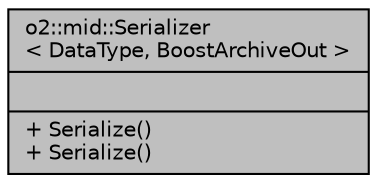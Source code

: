 digraph "o2::mid::Serializer&lt; DataType, BoostArchiveOut &gt;"
{
 // INTERACTIVE_SVG=YES
  bgcolor="transparent";
  edge [fontname="Helvetica",fontsize="10",labelfontname="Helvetica",labelfontsize="10"];
  node [fontname="Helvetica",fontsize="10",shape=record];
  Node1 [label="{o2::mid::Serializer\l\< DataType, BoostArchiveOut \>\n||+ Serialize()\l+ Serialize()\l}",height=0.2,width=0.4,color="black", fillcolor="grey75", style="filled" fontcolor="black"];
}
